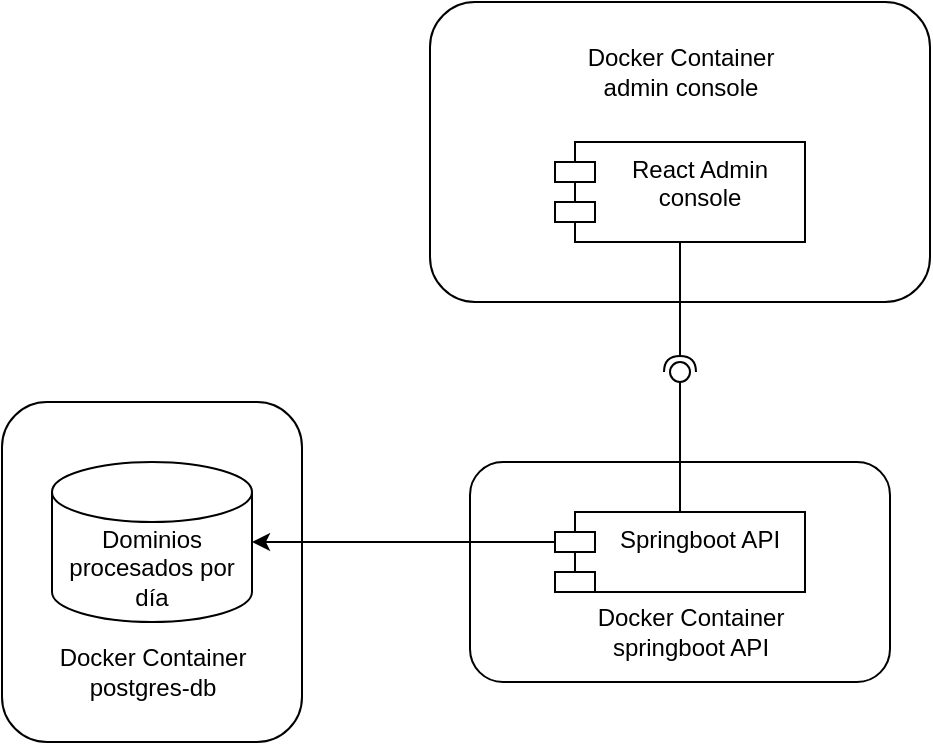 <mxfile version="15.8.4" type="device"><diagram id="_afLqcUvEg_AGdNFsvnk" name="Page-1"><mxGraphModel dx="782" dy="539" grid="1" gridSize="10" guides="1" tooltips="1" connect="1" arrows="1" fold="1" page="1" pageScale="1" pageWidth="827" pageHeight="1169" math="0" shadow="0"><root><mxCell id="0"/><mxCell id="1" parent="0"/><mxCell id="xfPSNsQF0t2bq52CkYd1-10" value="" style="rounded=1;whiteSpace=wrap;html=1;" vertex="1" parent="1"><mxGeometry x="220" y="330" width="150" height="170" as="geometry"/></mxCell><mxCell id="2" value="" style="rounded=1;whiteSpace=wrap;html=1;" parent="1" vertex="1"><mxGeometry x="434" y="130" width="250" height="150" as="geometry"/></mxCell><mxCell id="3" value="" style="rounded=1;whiteSpace=wrap;html=1;" parent="1" vertex="1"><mxGeometry x="454" y="360" width="210" height="110" as="geometry"/></mxCell><mxCell id="6" value="Dominios procesados por día" style="shape=cylinder3;whiteSpace=wrap;html=1;boundedLbl=1;backgroundOutline=1;size=15;" parent="1" vertex="1"><mxGeometry x="245" y="360" width="100" height="80" as="geometry"/></mxCell><mxCell id="xfPSNsQF0t2bq52CkYd1-11" value="Docker Container postgres-db" style="text;html=1;strokeColor=none;fillColor=none;align=center;verticalAlign=middle;whiteSpace=wrap;rounded=0;" vertex="1" parent="1"><mxGeometry x="237.5" y="450" width="115" height="30" as="geometry"/></mxCell><mxCell id="xfPSNsQF0t2bq52CkYd1-14" style="edgeStyle=orthogonalEdgeStyle;rounded=0;orthogonalLoop=1;jettySize=auto;html=1;exitX=0;exitY=0;exitDx=0;exitDy=15;entryX=1;entryY=0.5;entryDx=0;entryDy=0;entryPerimeter=0;exitPerimeter=0;" edge="1" parent="1" source="xfPSNsQF0t2bq52CkYd1-13" target="6"><mxGeometry relative="1" as="geometry"/></mxCell><mxCell id="xfPSNsQF0t2bq52CkYd1-13" value="Springboot API&#10;" style="shape=module;align=left;spacingLeft=20;align=center;verticalAlign=top;" vertex="1" parent="1"><mxGeometry x="496.5" y="385" width="125" height="40" as="geometry"/></mxCell><mxCell id="xfPSNsQF0t2bq52CkYd1-15" value="Docker Container springboot API" style="text;html=1;strokeColor=none;fillColor=none;align=center;verticalAlign=middle;whiteSpace=wrap;rounded=0;" vertex="1" parent="1"><mxGeometry x="506.5" y="430" width="115" height="30" as="geometry"/></mxCell><mxCell id="xfPSNsQF0t2bq52CkYd1-19" value="Docker Container admin console" style="text;html=1;strokeColor=none;fillColor=none;align=center;verticalAlign=middle;whiteSpace=wrap;rounded=0;" vertex="1" parent="1"><mxGeometry x="501.5" y="150" width="115" height="30" as="geometry"/></mxCell><mxCell id="xfPSNsQF0t2bq52CkYd1-20" value="React Admin &#10;console" style="shape=module;align=left;spacingLeft=20;align=center;verticalAlign=top;" vertex="1" parent="1"><mxGeometry x="496.5" y="200" width="125" height="50" as="geometry"/></mxCell><mxCell id="xfPSNsQF0t2bq52CkYd1-22" value="" style="rounded=0;orthogonalLoop=1;jettySize=auto;html=1;endArrow=none;endFill=0;sketch=0;sourcePerimeterSpacing=0;targetPerimeterSpacing=0;exitX=0.5;exitY=0;exitDx=0;exitDy=0;" edge="1" target="xfPSNsQF0t2bq52CkYd1-24" parent="1" source="xfPSNsQF0t2bq52CkYd1-13"><mxGeometry relative="1" as="geometry"><mxPoint x="564" y="185" as="sourcePoint"/></mxGeometry></mxCell><mxCell id="xfPSNsQF0t2bq52CkYd1-23" value="" style="rounded=0;orthogonalLoop=1;jettySize=auto;html=1;endArrow=halfCircle;endFill=0;entryX=0.5;entryY=0.5;endSize=6;strokeWidth=1;sketch=0;exitX=0.5;exitY=1;exitDx=0;exitDy=0;" edge="1" target="xfPSNsQF0t2bq52CkYd1-24" parent="1" source="xfPSNsQF0t2bq52CkYd1-20"><mxGeometry relative="1" as="geometry"><mxPoint x="620" y="315" as="sourcePoint"/></mxGeometry></mxCell><mxCell id="xfPSNsQF0t2bq52CkYd1-24" value="" style="ellipse;whiteSpace=wrap;html=1;align=center;aspect=fixed;resizable=0;points=[];outlineConnect=0;sketch=0;" vertex="1" parent="1"><mxGeometry x="554" y="310" width="10" height="10" as="geometry"/></mxCell></root></mxGraphModel></diagram></mxfile>